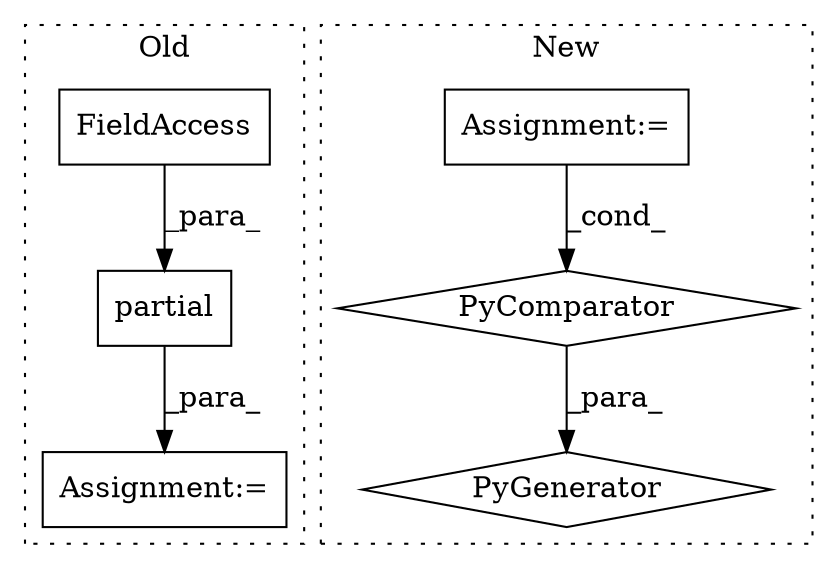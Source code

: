 digraph G {
subgraph cluster0 {
1 [label="partial" a="32" s="699,735" l="8,1" shape="box"];
4 [label="FieldAccess" a="22" s="723" l="12" shape="box"];
5 [label="Assignment:=" a="7" s="698" l="1" shape="box"];
label = "Old";
style="dotted";
}
subgraph cluster1 {
2 [label="PyGenerator" a="107" s="815" l="104" shape="diamond"];
3 [label="PyComparator" a="113" s="884" l="29" shape="diamond"];
6 [label="Assignment:=" a="7" s="884" l="29" shape="box"];
label = "New";
style="dotted";
}
1 -> 5 [label="_para_"];
3 -> 2 [label="_para_"];
4 -> 1 [label="_para_"];
6 -> 3 [label="_cond_"];
}